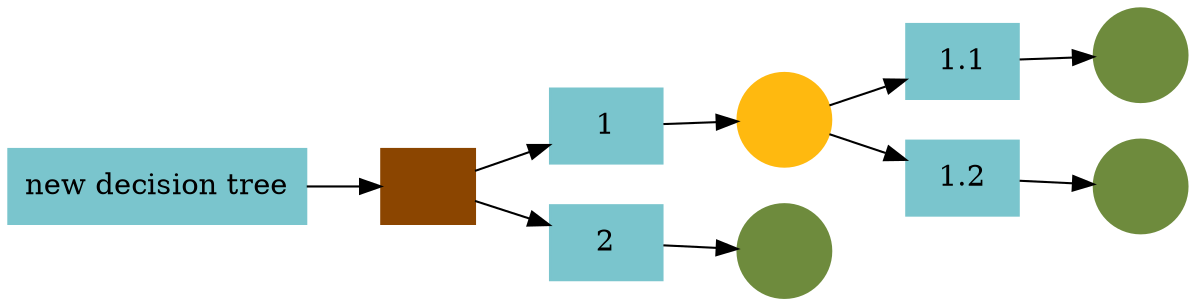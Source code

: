 digraph tree {
	node[shape="rectangle", color=cadetblue3, style=filled]
	newtree [label="new decision tree"];
	node1 [label="1"];
	node2 [label="2"];
	node1_1 [label="1.1"];
	node1_2 [label="1.2"];
	node [width=0.625, color=darkorange4, style=filled]
	decision1 [label=""];
	node [fixedsize=true, shape="circle", color=darkgoldenrod1, style=filled, width=0.625]
	chance1 [label=""];
	node [shape="circle", color=darkolivegreen4, style=filled]
	end1 [label=""];
	end2 [label=""];
	end3 [label=""];

	rankdir="LR"
	newtree -> decision1;
	decision1 -> node1;
	decision1 -> node2;
	node1 -> chance1;
	chance1 -> node1_1;
	chance1 -> node1_2;
	node1_1 -> end1;
	node1_2 -> end2;
	node2 -> end3;
}
